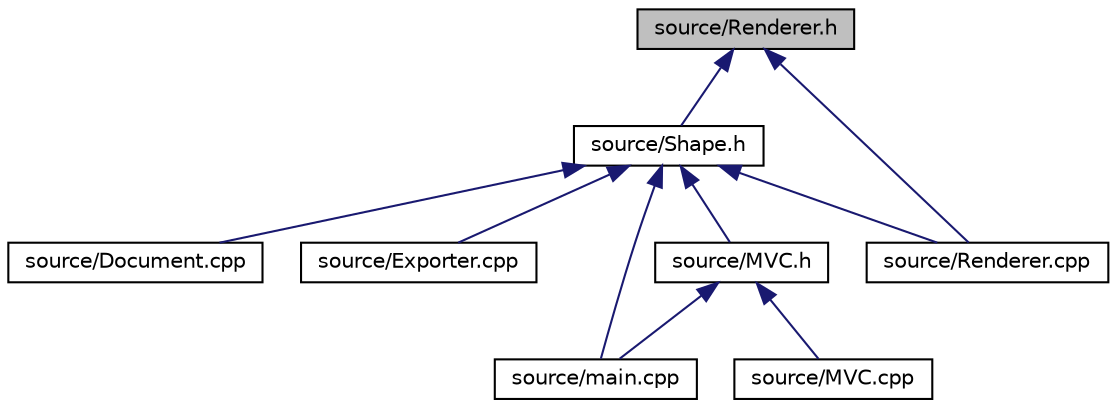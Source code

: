 digraph "source/Renderer.h"
{
  edge [fontname="Helvetica",fontsize="10",labelfontname="Helvetica",labelfontsize="10"];
  node [fontname="Helvetica",fontsize="10",shape=record];
  Node5 [label="source/Renderer.h",height=0.2,width=0.4,color="black", fillcolor="grey75", style="filled", fontcolor="black"];
  Node5 -> Node6 [dir="back",color="midnightblue",fontsize="10",style="solid",fontname="Helvetica"];
  Node6 [label="source/Shape.h",height=0.2,width=0.4,color="black", fillcolor="white", style="filled",URL="$Shape_8h.html"];
  Node6 -> Node7 [dir="back",color="midnightblue",fontsize="10",style="solid",fontname="Helvetica"];
  Node7 [label="source/Document.cpp",height=0.2,width=0.4,color="black", fillcolor="white", style="filled",URL="$Document_8cpp.html"];
  Node6 -> Node8 [dir="back",color="midnightblue",fontsize="10",style="solid",fontname="Helvetica"];
  Node8 [label="source/Exporter.cpp",height=0.2,width=0.4,color="black", fillcolor="white", style="filled",URL="$Exporter_8cpp.html"];
  Node6 -> Node9 [dir="back",color="midnightblue",fontsize="10",style="solid",fontname="Helvetica"];
  Node9 [label="source/main.cpp",height=0.2,width=0.4,color="black", fillcolor="white", style="filled",URL="$main_8cpp.html"];
  Node6 -> Node10 [dir="back",color="midnightblue",fontsize="10",style="solid",fontname="Helvetica"];
  Node10 [label="source/MVC.h",height=0.2,width=0.4,color="black", fillcolor="white", style="filled",URL="$MVC_8h.html"];
  Node10 -> Node9 [dir="back",color="midnightblue",fontsize="10",style="solid",fontname="Helvetica"];
  Node10 -> Node11 [dir="back",color="midnightblue",fontsize="10",style="solid",fontname="Helvetica"];
  Node11 [label="source/MVC.cpp",height=0.2,width=0.4,color="black", fillcolor="white", style="filled",URL="$MVC_8cpp.html"];
  Node6 -> Node12 [dir="back",color="midnightblue",fontsize="10",style="solid",fontname="Helvetica"];
  Node12 [label="source/Renderer.cpp",height=0.2,width=0.4,color="black", fillcolor="white", style="filled",URL="$Renderer_8cpp.html"];
  Node5 -> Node12 [dir="back",color="midnightblue",fontsize="10",style="solid",fontname="Helvetica"];
}
